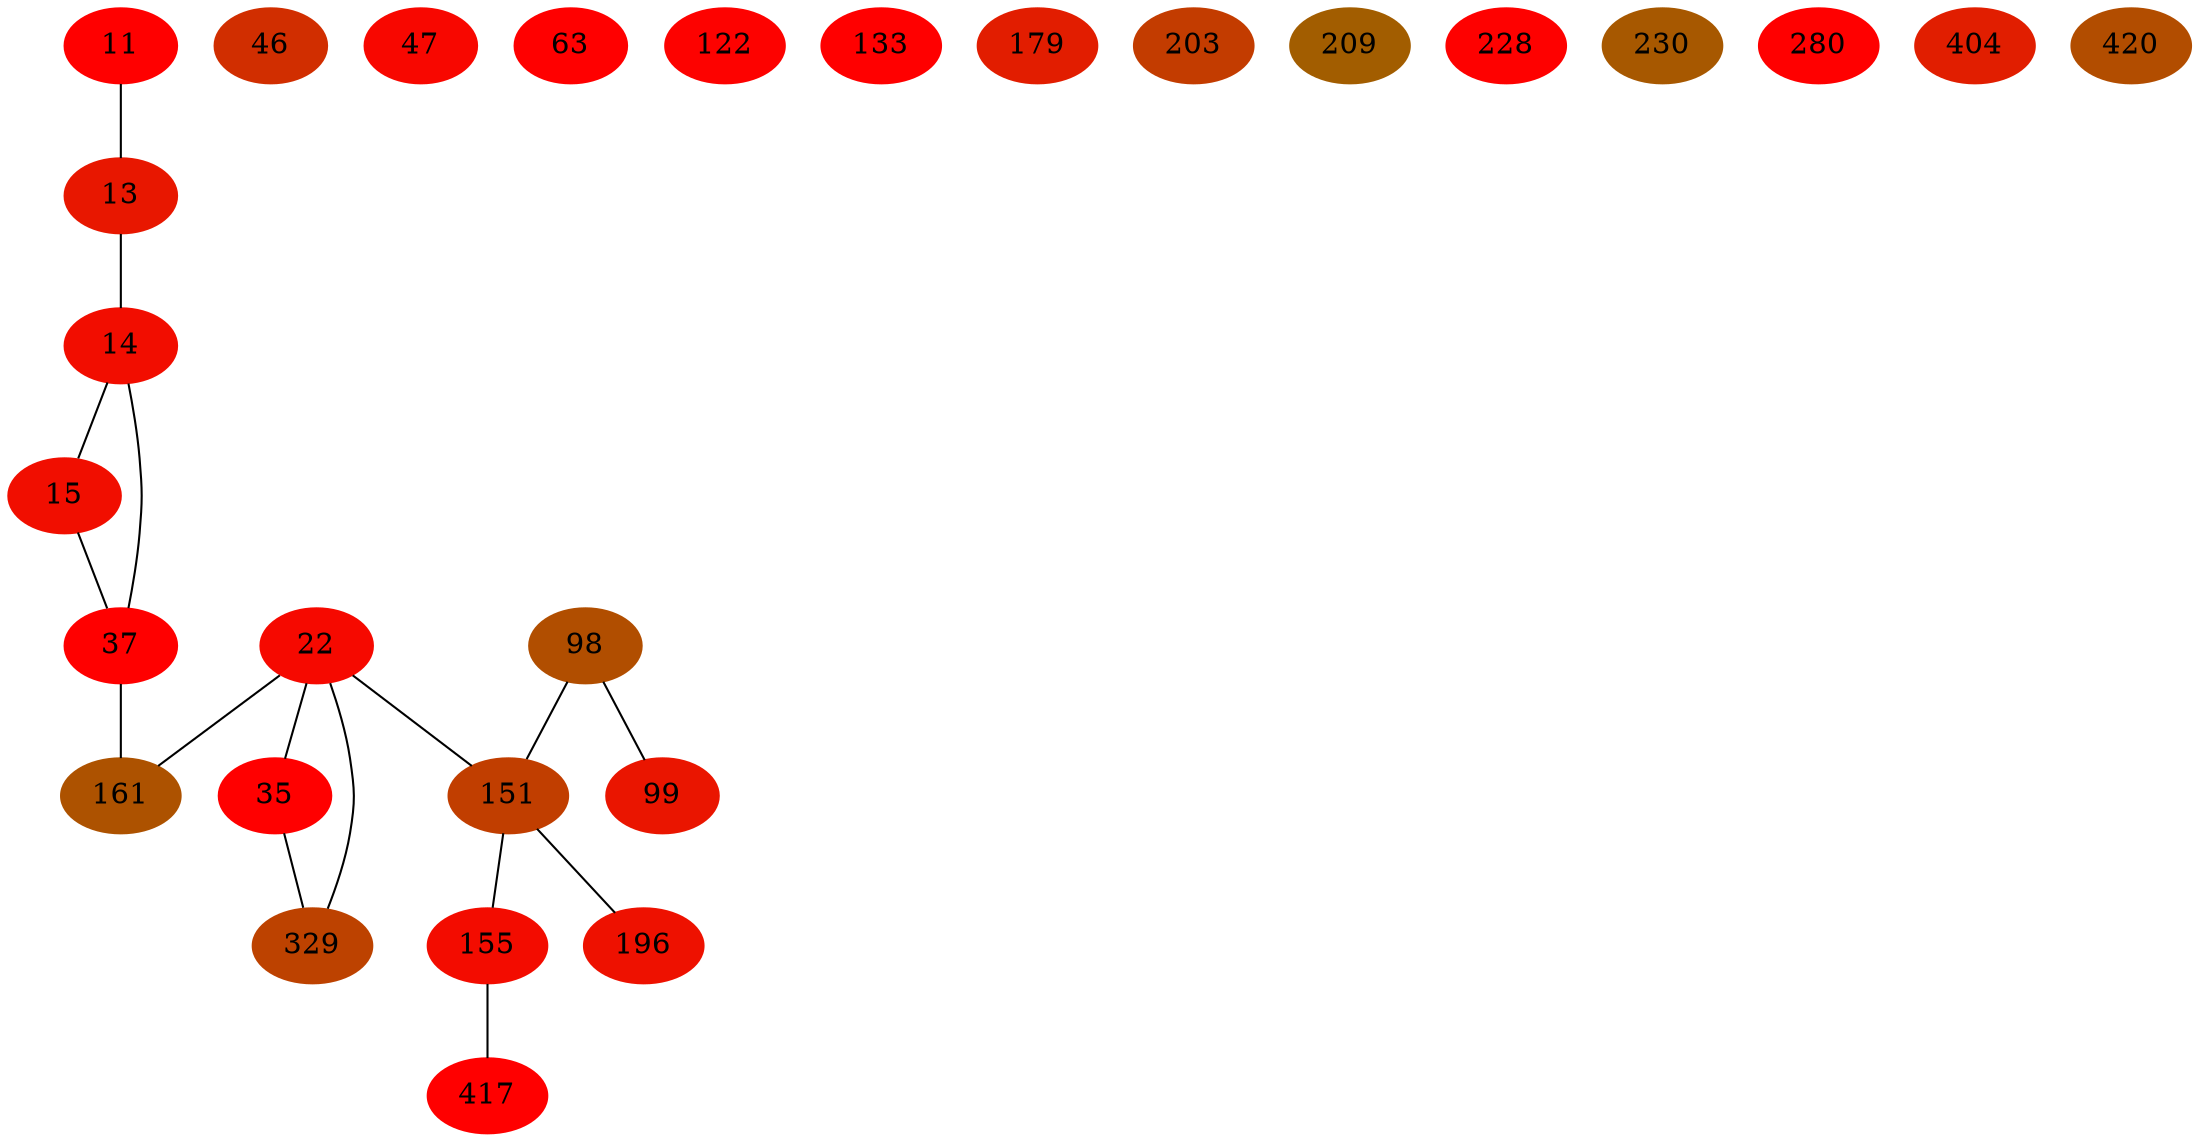graph network
{
	11 -- 13;
	13 -- 14;
	14 -- 15;
	22 -- 35;
	14 -- 37;
	15 -- 37;
	98 -- 99;
	22 -- 151;
	98 -- 151;
	151 -- 155;
	22 -- 161;
	37 -- 161;
	151 -- 196;
	22 -- 329;
	35 -- 329;
	155 -- 417;
	11 [color="#ff0000", style=filled];
	13 [color="#e81700", style=filled];
	14 [color="#f20d00", style=filled];
	15 [color="#f10e00", style=filled];
	22 [color="#f60900", style=filled];
	35 [color="#ff0000", style=filled];
	37 [color="#ff0000", style=filled];
	46 [color="#d12e00", style=filled];
	47 [color="#f80700", style=filled];
	63 [color="#ff0000", style=filled];
	98 [color="#b14e00", style=filled];
	99 [color="#ea1500", style=filled];
	122 [color="#fd0200", style=filled];
	133 [color="#ff0000", style=filled];
	151 [color="#c13e00", style=filled];
	155 [color="#f30c00", style=filled];
	161 [color="#ad5200", style=filled];
	179 [color="#e21d00", style=filled];
	196 [color="#ee1100", style=filled];
	203 [color="#c33c00", style=filled];
	209 [color="#a25d00", style=filled];
	228 [color="#fe0100", style=filled];
	230 [color="#a75800", style=filled];
	280 [color="#ff0000", style=filled];
	329 [color="#bd4200", style=filled];
	404 [color="#e11e00", style=filled];
	417 [color="#ff0000", style=filled];
	420 [color="#b24d00", style=filled];
}
